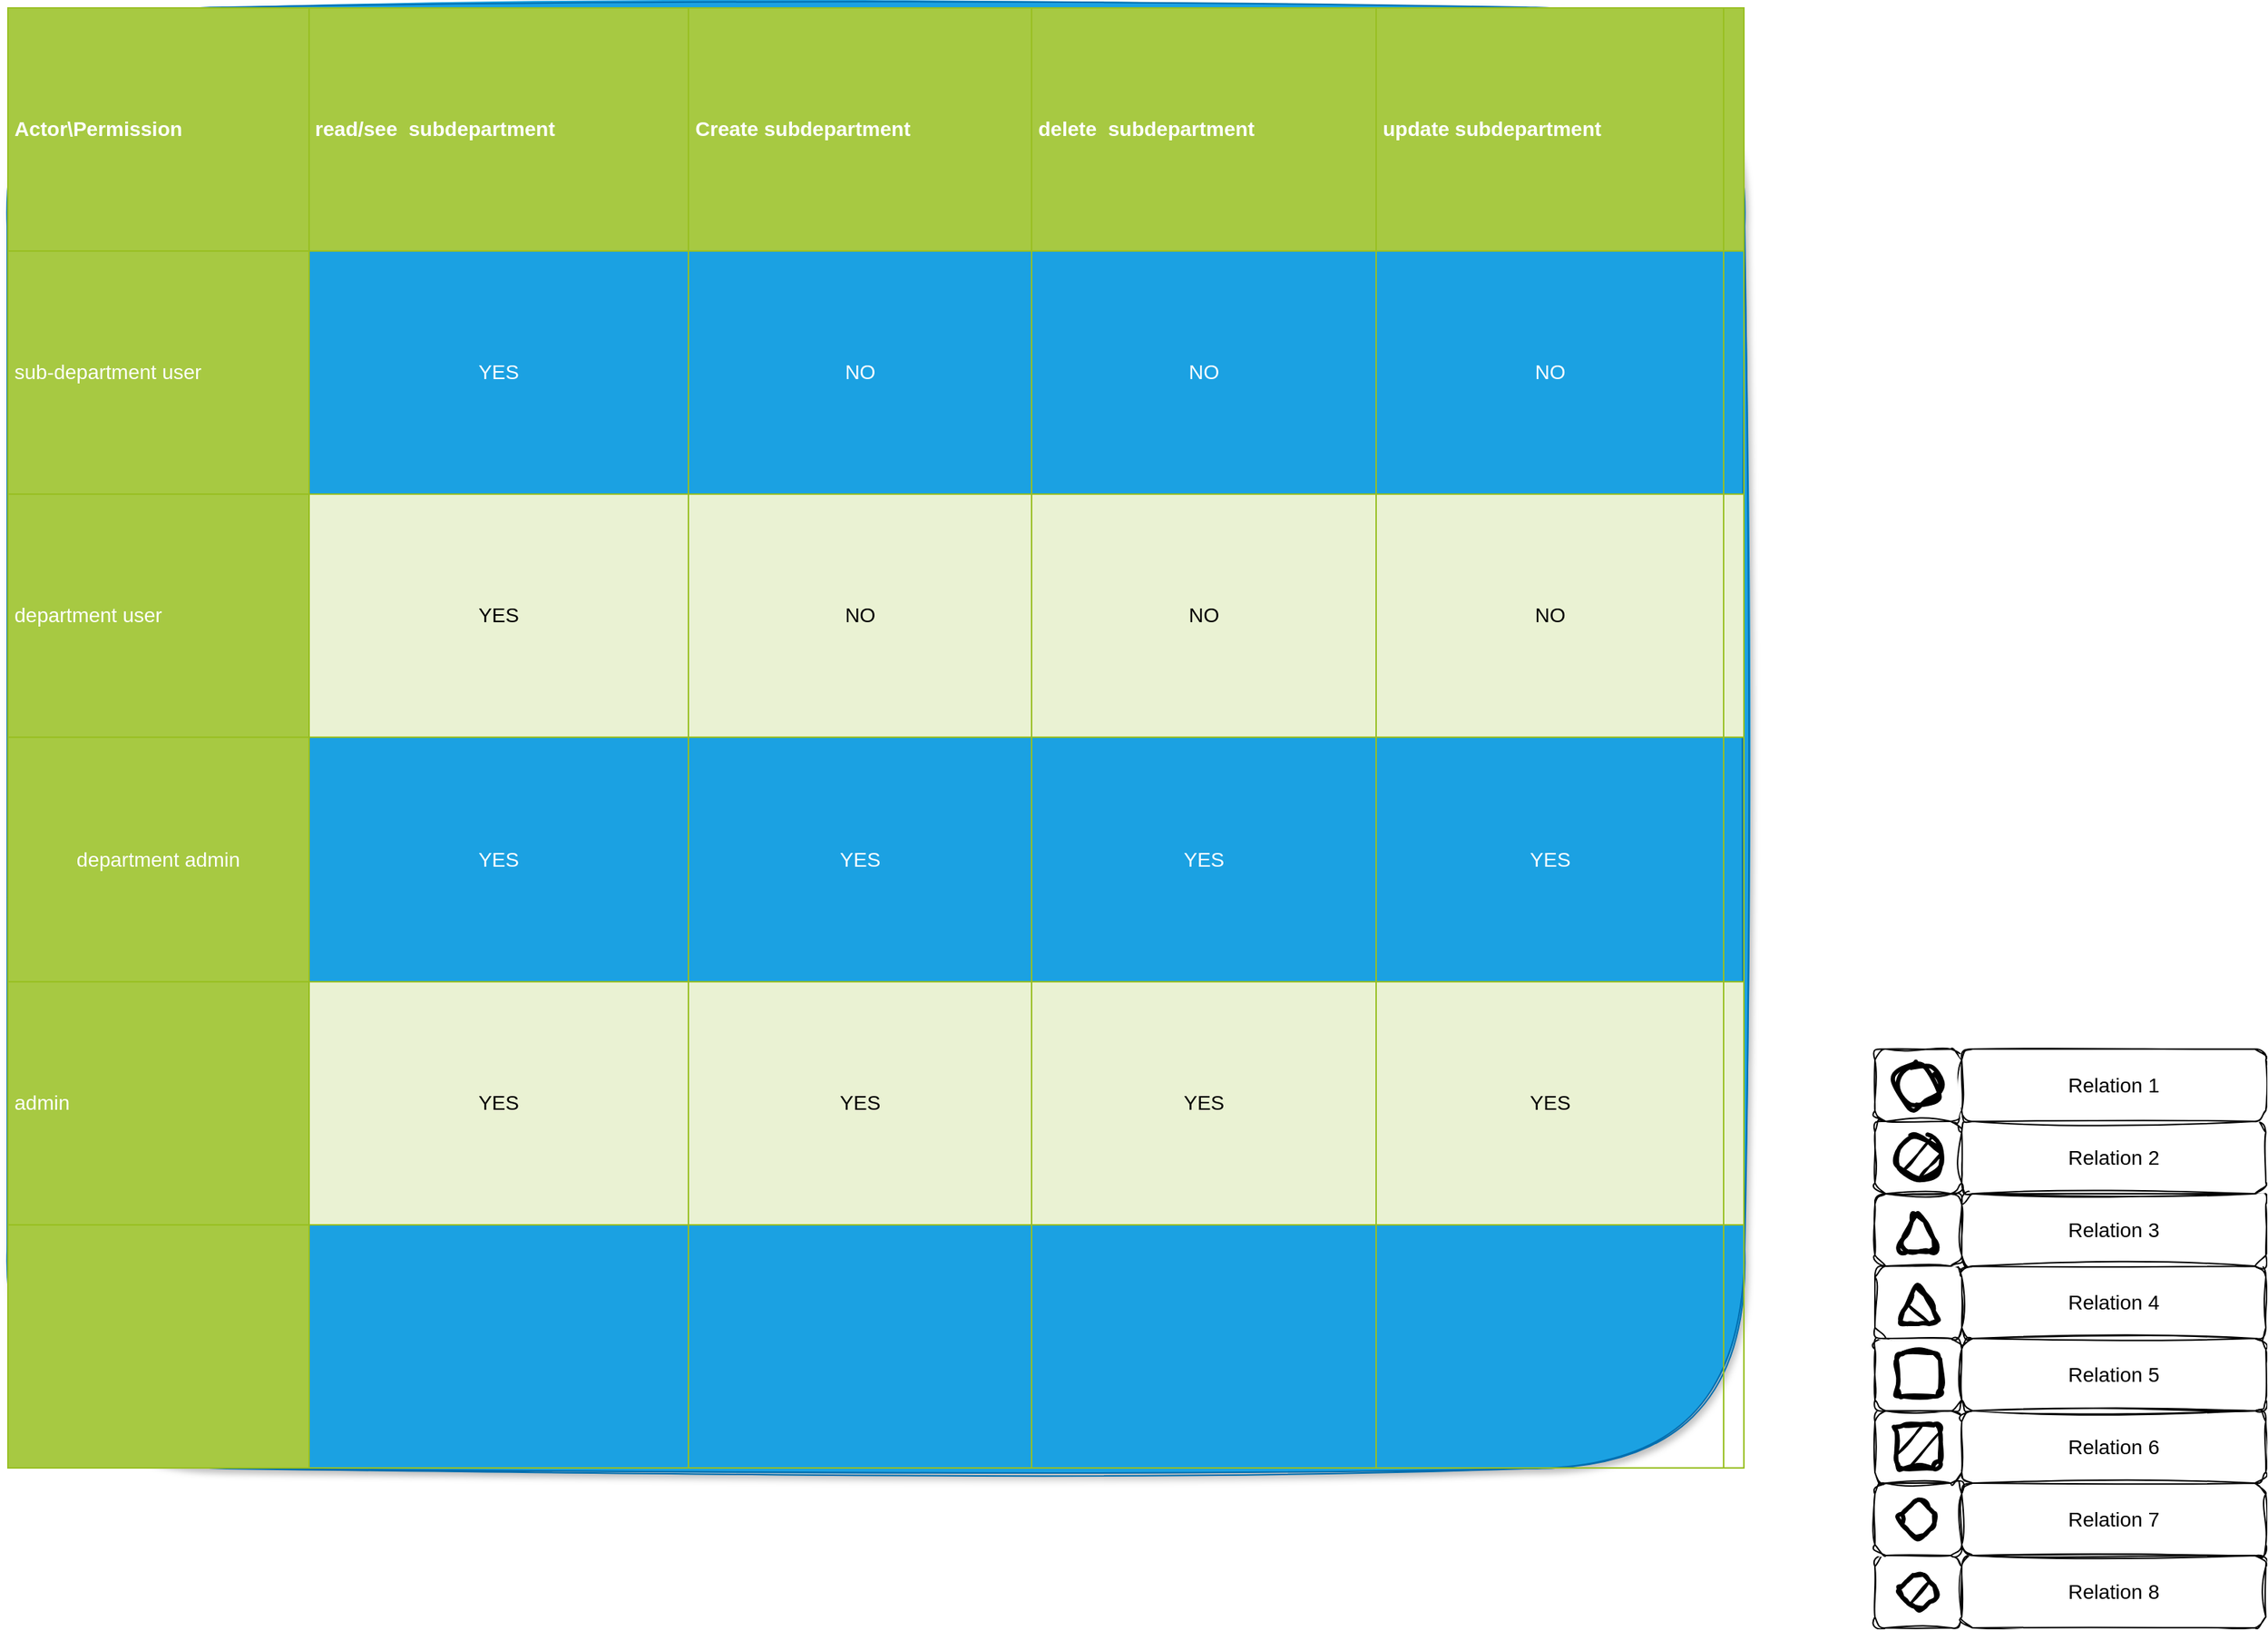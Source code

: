 <mxfile version="20.8.1" type="github">
  <diagram name="Page-1" id="bd83a815-5ea8-2e97-e5ec-87c9f400f2fa">
    <mxGraphModel dx="1434" dy="836" grid="1" gridSize="10" guides="1" tooltips="1" connect="1" arrows="1" fold="1" page="1" pageScale="1.5" pageWidth="1169" pageHeight="826" background="none" math="0" shadow="0">
      <root>
        <mxCell id="0" style=";html=1;" />
        <mxCell id="1" style=";html=1;" parent="0" />
        <mxCell id="1516e18e63f93b96-4" value="" style="whiteSpace=wrap;html=1;rounded=1;shadow=0;strokeWidth=1;fontSize=14;sketch=1;curveFitting=1;jiggle=2;" parent="1" vertex="1">
          <mxGeometry x="1400" y="1140" width="60" height="50" as="geometry" />
        </mxCell>
        <mxCell id="1516e18e63f93b96-5" value="Relation 8" style="whiteSpace=wrap;html=1;rounded=1;shadow=0;strokeWidth=1;fontSize=14;sketch=1;curveFitting=1;jiggle=2;" parent="1" vertex="1">
          <mxGeometry x="1460" y="1140" width="210" height="50" as="geometry" />
        </mxCell>
        <mxCell id="1516e18e63f93b96-12" value="" style="rhombus;whiteSpace=wrap;html=1;rounded=1;shadow=0;strokeWidth=3;fillColor=#000000;fontSize=14;sketch=1;curveFitting=1;jiggle=2;" parent="1" vertex="1">
          <mxGeometry x="1415" y="1150" width="30" height="30" as="geometry" />
        </mxCell>
        <mxCell id="1516e18e63f93b96-14" value="" style="whiteSpace=wrap;html=1;rounded=1;shadow=0;strokeWidth=1;fontSize=14;sketch=1;curveFitting=1;jiggle=2;" parent="1" vertex="1">
          <mxGeometry x="1400" y="1090" width="60" height="50" as="geometry" />
        </mxCell>
        <mxCell id="1516e18e63f93b96-15" value="Relation 7" style="whiteSpace=wrap;html=1;rounded=1;shadow=0;strokeWidth=1;fontSize=14;sketch=1;curveFitting=1;jiggle=2;" parent="1" vertex="1">
          <mxGeometry x="1460" y="1090" width="210" height="50" as="geometry" />
        </mxCell>
        <mxCell id="1516e18e63f93b96-18" value="" style="whiteSpace=wrap;html=1;rounded=1;shadow=0;strokeWidth=1;fontSize=14;sketch=1;curveFitting=1;jiggle=2;" parent="1" vertex="1">
          <mxGeometry x="1400" y="1040" width="60" height="50" as="geometry" />
        </mxCell>
        <mxCell id="1516e18e63f93b96-19" value="Relation 6" style="whiteSpace=wrap;html=1;rounded=1;shadow=0;strokeWidth=1;fontSize=14;sketch=1;curveFitting=1;jiggle=2;" parent="1" vertex="1">
          <mxGeometry x="1460" y="1040" width="210" height="50" as="geometry" />
        </mxCell>
        <mxCell id="1516e18e63f93b96-20" value="" style="whiteSpace=wrap;html=1;rounded=1;shadow=0;strokeWidth=1;fontSize=14;sketch=1;curveFitting=1;jiggle=2;" parent="1" vertex="1">
          <mxGeometry x="1400" y="990" width="60" height="50" as="geometry" />
        </mxCell>
        <mxCell id="1516e18e63f93b96-21" value="Relation 5" style="whiteSpace=wrap;html=1;rounded=1;shadow=0;strokeWidth=1;fontSize=14;sketch=1;curveFitting=1;jiggle=2;" parent="1" vertex="1">
          <mxGeometry x="1460" y="990" width="210" height="50" as="geometry" />
        </mxCell>
        <mxCell id="1516e18e63f93b96-22" value="" style="whiteSpace=wrap;html=1;rounded=1;shadow=0;strokeWidth=1;fontSize=14;sketch=1;curveFitting=1;jiggle=2;" parent="1" vertex="1">
          <mxGeometry x="1400" y="940" width="60" height="50" as="geometry" />
        </mxCell>
        <mxCell id="1516e18e63f93b96-23" value="Relation 4" style="whiteSpace=wrap;html=1;rounded=1;shadow=0;strokeWidth=1;fontSize=14;sketch=1;curveFitting=1;jiggle=2;" parent="1" vertex="1">
          <mxGeometry x="1460" y="940" width="210" height="50" as="geometry" />
        </mxCell>
        <mxCell id="1516e18e63f93b96-24" value="" style="whiteSpace=wrap;html=1;rounded=1;shadow=0;strokeWidth=1;fontSize=14;sketch=1;curveFitting=1;jiggle=2;" parent="1" vertex="1">
          <mxGeometry x="1400" y="890" width="60" height="50" as="geometry" />
        </mxCell>
        <mxCell id="1516e18e63f93b96-25" value="Relation 3" style="whiteSpace=wrap;html=1;rounded=1;shadow=0;strokeWidth=1;fontSize=14;sketch=1;curveFitting=1;jiggle=2;" parent="1" vertex="1">
          <mxGeometry x="1460" y="890" width="210" height="50" as="geometry" />
        </mxCell>
        <mxCell id="1516e18e63f93b96-26" value="" style="whiteSpace=wrap;html=1;rounded=1;shadow=0;strokeWidth=1;fontSize=14;sketch=1;curveFitting=1;jiggle=2;" parent="1" vertex="1">
          <mxGeometry x="1400" y="840" width="60" height="50" as="geometry" />
        </mxCell>
        <mxCell id="1516e18e63f93b96-27" value="Relation 2" style="whiteSpace=wrap;html=1;rounded=1;shadow=0;strokeWidth=1;fontSize=14;sketch=1;curveFitting=1;jiggle=2;" parent="1" vertex="1">
          <mxGeometry x="1460" y="840" width="210" height="50" as="geometry" />
        </mxCell>
        <mxCell id="1516e18e63f93b96-28" value="" style="whiteSpace=wrap;html=1;rounded=1;shadow=0;strokeWidth=1;fontSize=14;sketch=1;curveFitting=1;jiggle=2;" parent="1" vertex="1">
          <mxGeometry x="1400" y="790" width="60" height="50" as="geometry" />
        </mxCell>
        <mxCell id="1516e18e63f93b96-29" value="Relation 1" style="whiteSpace=wrap;html=1;rounded=1;shadow=0;strokeWidth=1;fontSize=14;sketch=1;curveFitting=1;jiggle=2;" parent="1" vertex="1">
          <mxGeometry x="1460" y="790" width="210" height="50" as="geometry" />
        </mxCell>
        <mxCell id="1516e18e63f93b96-6" value="" style="ellipse;whiteSpace=wrap;html=1;rounded=1;shadow=0;strokeWidth=3;fontSize=14;sketch=1;curveFitting=1;jiggle=2;" parent="1" vertex="1">
          <mxGeometry x="1415" y="800" width="30" height="30" as="geometry" />
        </mxCell>
        <mxCell id="1516e18e63f93b96-7" value="" style="ellipse;whiteSpace=wrap;html=1;rounded=1;shadow=0;strokeWidth=3;fontSize=14;fillColor=#000000;sketch=1;curveFitting=1;jiggle=2;" parent="1" vertex="1">
          <mxGeometry x="1415" y="850" width="30" height="30" as="geometry" />
        </mxCell>
        <mxCell id="1516e18e63f93b96-8" value="" style="triangle;whiteSpace=wrap;html=1;rounded=1;shadow=0;strokeWidth=3;fillColor=#000000;fontSize=14;direction=north;sketch=1;curveFitting=1;jiggle=2;" parent="1" vertex="1">
          <mxGeometry x="1415" y="950" width="30" height="30" as="geometry" />
        </mxCell>
        <mxCell id="1516e18e63f93b96-9" value="" style="triangle;whiteSpace=wrap;html=1;rounded=1;shadow=0;strokeWidth=3;fontSize=14;direction=north;sketch=1;curveFitting=1;jiggle=2;" parent="1" vertex="1">
          <mxGeometry x="1415" y="900" width="30" height="30" as="geometry" />
        </mxCell>
        <mxCell id="1516e18e63f93b96-10" value="" style="whiteSpace=wrap;html=1;rounded=1;shadow=0;strokeWidth=3;fontSize=14;sketch=1;curveFitting=1;jiggle=2;" parent="1" vertex="1">
          <mxGeometry x="1415" y="1000" width="30" height="30" as="geometry" />
        </mxCell>
        <mxCell id="1516e18e63f93b96-11" value="" style="whiteSpace=wrap;html=1;rounded=1;shadow=0;strokeWidth=3;fillColor=#000000;fontSize=14;sketch=1;curveFitting=1;jiggle=2;" parent="1" vertex="1">
          <mxGeometry x="1415" y="1050" width="30" height="30" as="geometry" />
        </mxCell>
        <mxCell id="1516e18e63f93b96-13" value="" style="rhombus;whiteSpace=wrap;html=1;rounded=1;shadow=0;strokeWidth=3;fontSize=14;sketch=1;curveFitting=1;jiggle=2;" parent="1" vertex="1">
          <mxGeometry x="1415" y="1100" width="30" height="30" as="geometry" />
        </mxCell>
        <mxCell id="1516e18e63f93b96-1" value="&lt;table border=&quot;1&quot; width=&quot;100%&quot; cellpadding=&quot;4&quot; style=&quot;width: 100% ; height: 100% ; border-collapse: collapse&quot;&gt;&lt;tbody&gt;&lt;tr style=&quot;background-color: #a7c942 ; color: #ffffff ; border: 1px solid #98bf21&quot;&gt;&lt;th&gt;Actor\Permission&lt;/th&gt;&lt;th&gt;read/see&amp;nbsp; subdepartment&lt;/th&gt;&lt;th&gt;Create subdepartment&lt;/th&gt;&lt;th&gt;delete&amp;nbsp; subdepartment&lt;/th&gt;&lt;th&gt;update subdepartment&lt;/th&gt;&lt;th&gt;&lt;br&gt;&lt;/th&gt;&lt;/tr&gt;&lt;tr style=&quot;border: 1px solid #98bf21&quot;&gt;&lt;td style=&quot;background-color: #a7c942 ; color: #ffffff ; border: 1px solid #98bf21&quot;&gt;sub-department user&lt;/td&gt;&lt;td style=&quot;text-align: center;&quot;&gt;YES&lt;/td&gt;&lt;td style=&quot;text-align: center;&quot;&gt;NO&lt;/td&gt;&lt;td style=&quot;text-align: center;&quot;&gt;&lt;span style=&quot;&quot;&gt;NO&lt;/span&gt;&lt;br&gt;&lt;/td&gt;&lt;td style=&quot;text-align: center;&quot;&gt;NO&lt;br&gt;&lt;/td&gt;&lt;td&gt;&lt;br&gt;&lt;/td&gt;&lt;/tr&gt;&lt;tr style=&quot;background-color: #eaf2d3 ; border: 1px solid #98bf21&quot;&gt;&lt;td style=&quot;background-color: #a7c942 ; color: #ffffff ; border: 1px solid #98bf21&quot;&gt;department user&lt;/td&gt;&lt;td style=&quot;text-align: center;&quot;&gt;&lt;font color=&quot;#000000&quot;&gt;YES&lt;/font&gt;&lt;/td&gt;&lt;td style=&quot;text-align: center;&quot;&gt;&lt;font color=&quot;#000000&quot;&gt;NO&lt;/font&gt;&lt;/td&gt;&lt;td style=&quot;text-align: center;&quot;&gt;&lt;span style=&quot;color: rgb(0, 0, 0);&quot;&gt;NO&lt;/span&gt;&lt;br&gt;&lt;/td&gt;&lt;td style=&quot;text-align: center;&quot;&gt;&lt;span style=&quot;color: rgb(0, 0, 0);&quot;&gt;NO&lt;/span&gt;&lt;br&gt;&lt;/td&gt;&lt;td&gt;&lt;br&gt;&lt;/td&gt;&lt;/tr&gt;&lt;tr style=&quot;border: 1px solid #98bf21&quot;&gt;&lt;td style=&quot;text-align: center; background-color: rgb(167, 201, 66); color: rgb(255, 255, 255); border: 1px solid rgb(152, 191, 33);&quot;&gt;department admin&lt;/td&gt;&lt;td style=&quot;text-align: center;&quot;&gt;&lt;span style=&quot;&quot;&gt;YES&lt;/span&gt;&lt;/td&gt;&lt;td style=&quot;text-align: center;&quot;&gt;&lt;span style=&quot;&quot;&gt;YES&lt;/span&gt;&lt;/td&gt;&lt;td style=&quot;text-align: center;&quot;&gt;&lt;span style=&quot;&quot;&gt;YES&lt;/span&gt;&lt;br&gt;&lt;/td&gt;&lt;td style=&quot;text-align: center;&quot;&gt;&lt;span style=&quot;&quot;&gt;YES&lt;/span&gt;&lt;br&gt;&lt;/td&gt;&lt;td&gt;&lt;br&gt;&lt;/td&gt;&lt;/tr&gt;&lt;tr style=&quot;background-color: #eaf2d3 ; border: 1px solid #98bf21&quot;&gt;&lt;td style=&quot;background-color: #a7c942 ; color: #ffffff ; border: 1px solid #98bf21&quot;&gt;admin&lt;/td&gt;&lt;td style=&quot;text-align: center;&quot;&gt;&lt;span style=&quot;color: rgb(0, 0, 0);&quot;&gt;YES&lt;/span&gt;&lt;/td&gt;&lt;td style=&quot;text-align: center;&quot;&gt;&lt;span style=&quot;color: rgb(0, 0, 0);&quot;&gt;YES&lt;/span&gt;&lt;/td&gt;&lt;td style=&quot;text-align: center;&quot;&gt;&lt;span style=&quot;color: rgb(0, 0, 0);&quot;&gt;YES&lt;/span&gt;&lt;br&gt;&lt;/td&gt;&lt;td style=&quot;text-align: center;&quot;&gt;&lt;span style=&quot;color: rgb(0, 0, 0);&quot;&gt;YES&lt;/span&gt;&lt;br&gt;&lt;/td&gt;&lt;td&gt;&lt;br&gt;&lt;/td&gt;&lt;/tr&gt;&lt;tr style=&quot;border: 1px solid #98bf21&quot;&gt;&lt;td style=&quot;background-color: #a7c942 ; color: #ffffff ; border: 1px solid #98bf21&quot;&gt;&lt;br&gt;&lt;/td&gt;&lt;td&gt;&lt;/td&gt;&lt;td&gt;&lt;/td&gt;&lt;td&gt;&lt;/td&gt;&lt;td&gt;&lt;/td&gt;&lt;td&gt;&lt;/td&gt;&lt;/tr&gt;&lt;/tbody&gt;&lt;/table&gt;" style="text;html=1;overflow=fill;rounded=1;shadow=1;fontSize=14;sketch=1;curveFitting=1;jiggle=2;fillStyle=solid;glass=0;fillColor=#1ba1e2;fontColor=#ffffff;strokeColor=#006EAF;" parent="1" vertex="1">
          <mxGeometry x="110" y="70" width="1200" height="1010" as="geometry" />
        </mxCell>
      </root>
    </mxGraphModel>
  </diagram>
</mxfile>
